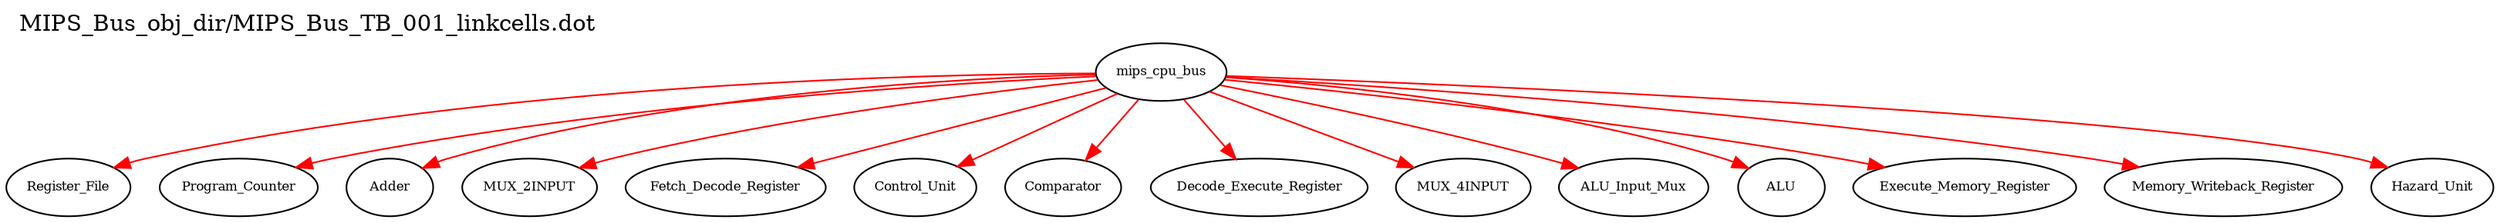 digraph v3graph {
	graph	[label="MIPS_Bus_obj_dir/MIPS_Bus_TB_001_linkcells.dot",
		 labelloc=t, labeljust=l,
		 //size="7.5,10",
		 rankdir=TB];
	n0	[fontsize=8 label="mips_cpu_bus", color=black];
	n1	[fontsize=8 label="Register_File", color=black];
	n2	[fontsize=8 label="Program_Counter", color=black];
	n3	[fontsize=8 label="Adder", color=black];
	n4	[fontsize=8 label="MUX_2INPUT", color=black];
	n5	[fontsize=8 label="Fetch_Decode_Register", color=black];
	n6	[fontsize=8 label="Control_Unit", color=black];
	n7	[fontsize=8 label="Comparator", color=black];
	n8	[fontsize=8 label="Decode_Execute_Register", color=black];
	n9	[fontsize=8 label="MUX_4INPUT", color=black];
	n10	[fontsize=8 label="ALU_Input_Mux", color=black];
	n11	[fontsize=8 label="ALU", color=black];
	n12	[fontsize=8 label="Execute_Memory_Register", color=black];
	n13	[fontsize=8 label="Memory_Writeback_Register", color=black];
	n14	[fontsize=8 label="Hazard_Unit", color=black];
	n0 -> n1 [fontsize=8 label="" weight=1 color=red];
	n0 -> n2 [fontsize=8 label="" weight=1 color=red];
	n0 -> n3 [fontsize=8 label="" weight=1 color=red];
	n0 -> n4 [fontsize=8 label="" weight=1 color=red];
	n0 -> n5 [fontsize=8 label="" weight=1 color=red];
	n0 -> n6 [fontsize=8 label="" weight=1 color=red];
	n0 -> n7 [fontsize=8 label="" weight=1 color=red];
	n0 -> n8 [fontsize=8 label="" weight=1 color=red];
	n0 -> n9 [fontsize=8 label="" weight=1 color=red];
	n0 -> n10 [fontsize=8 label="" weight=1 color=red];
	n0 -> n11 [fontsize=8 label="" weight=1 color=red];
	n0 -> n12 [fontsize=8 label="" weight=1 color=red];
	n0 -> n13 [fontsize=8 label="" weight=1 color=red];
	n0 -> n14 [fontsize=8 label="" weight=1 color=red];
}
